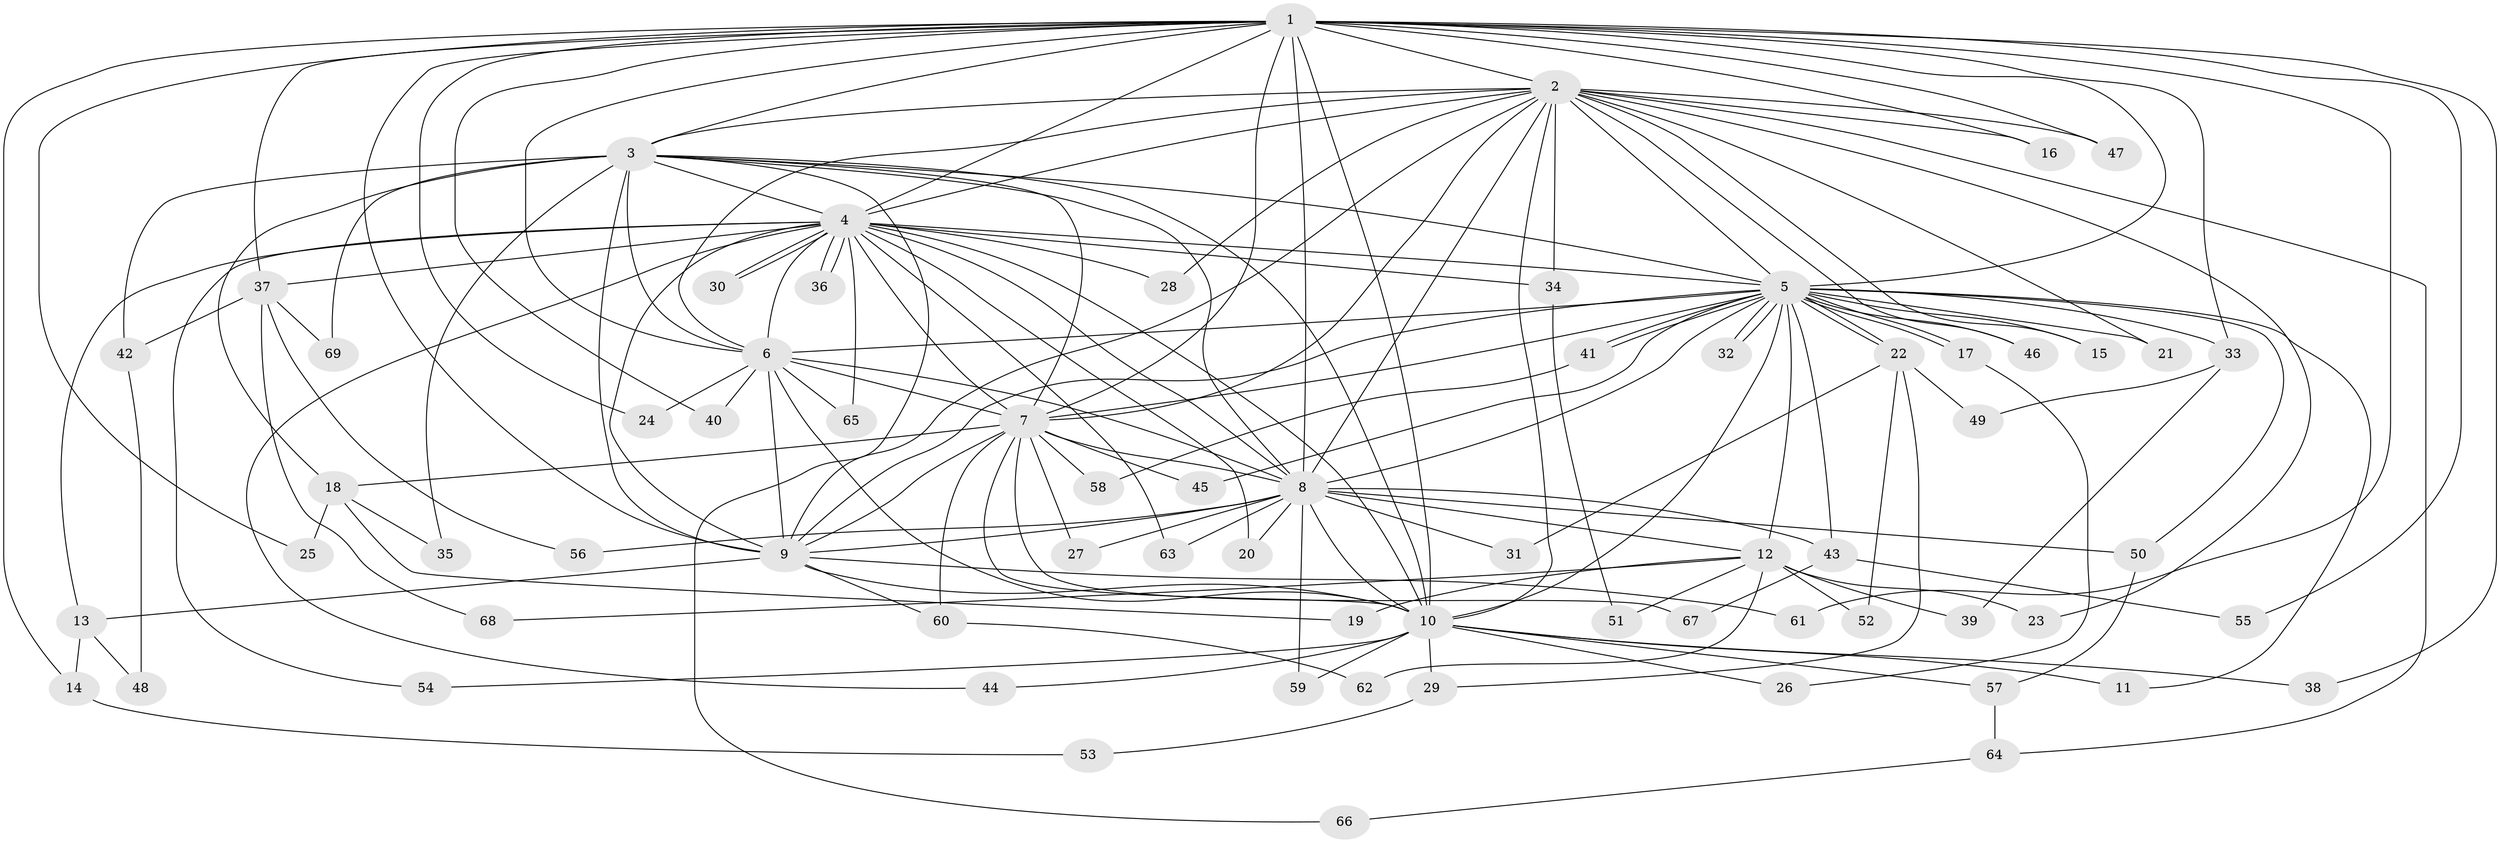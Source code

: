 // Generated by graph-tools (version 1.1) at 2025/34/03/09/25 02:34:48]
// undirected, 69 vertices, 163 edges
graph export_dot {
graph [start="1"]
  node [color=gray90,style=filled];
  1;
  2;
  3;
  4;
  5;
  6;
  7;
  8;
  9;
  10;
  11;
  12;
  13;
  14;
  15;
  16;
  17;
  18;
  19;
  20;
  21;
  22;
  23;
  24;
  25;
  26;
  27;
  28;
  29;
  30;
  31;
  32;
  33;
  34;
  35;
  36;
  37;
  38;
  39;
  40;
  41;
  42;
  43;
  44;
  45;
  46;
  47;
  48;
  49;
  50;
  51;
  52;
  53;
  54;
  55;
  56;
  57;
  58;
  59;
  60;
  61;
  62;
  63;
  64;
  65;
  66;
  67;
  68;
  69;
  1 -- 2;
  1 -- 3;
  1 -- 4;
  1 -- 5;
  1 -- 6;
  1 -- 7;
  1 -- 8;
  1 -- 9;
  1 -- 10;
  1 -- 14;
  1 -- 16;
  1 -- 24;
  1 -- 25;
  1 -- 33;
  1 -- 37;
  1 -- 38;
  1 -- 40;
  1 -- 47;
  1 -- 55;
  1 -- 61;
  2 -- 3;
  2 -- 4;
  2 -- 5;
  2 -- 6;
  2 -- 7;
  2 -- 8;
  2 -- 9;
  2 -- 10;
  2 -- 15;
  2 -- 16;
  2 -- 21;
  2 -- 23;
  2 -- 28;
  2 -- 34;
  2 -- 46;
  2 -- 47;
  2 -- 64;
  3 -- 4;
  3 -- 5;
  3 -- 6;
  3 -- 7;
  3 -- 8;
  3 -- 9;
  3 -- 10;
  3 -- 18;
  3 -- 35;
  3 -- 42;
  3 -- 66;
  3 -- 69;
  4 -- 5;
  4 -- 6;
  4 -- 7;
  4 -- 8;
  4 -- 9;
  4 -- 10;
  4 -- 13;
  4 -- 20;
  4 -- 28;
  4 -- 30;
  4 -- 30;
  4 -- 34;
  4 -- 36;
  4 -- 36;
  4 -- 37;
  4 -- 44;
  4 -- 54;
  4 -- 63;
  4 -- 65;
  5 -- 6;
  5 -- 7;
  5 -- 8;
  5 -- 9;
  5 -- 10;
  5 -- 11;
  5 -- 12;
  5 -- 15;
  5 -- 17;
  5 -- 17;
  5 -- 21;
  5 -- 22;
  5 -- 22;
  5 -- 32;
  5 -- 32;
  5 -- 33;
  5 -- 41;
  5 -- 41;
  5 -- 43;
  5 -- 45;
  5 -- 46;
  5 -- 50;
  6 -- 7;
  6 -- 8;
  6 -- 9;
  6 -- 10;
  6 -- 24;
  6 -- 40;
  6 -- 65;
  7 -- 8;
  7 -- 9;
  7 -- 10;
  7 -- 18;
  7 -- 27;
  7 -- 45;
  7 -- 58;
  7 -- 60;
  7 -- 67;
  8 -- 9;
  8 -- 10;
  8 -- 12;
  8 -- 20;
  8 -- 27;
  8 -- 31;
  8 -- 43;
  8 -- 50;
  8 -- 56;
  8 -- 59;
  8 -- 63;
  9 -- 10;
  9 -- 13;
  9 -- 60;
  9 -- 61;
  10 -- 11;
  10 -- 26;
  10 -- 29;
  10 -- 38;
  10 -- 44;
  10 -- 54;
  10 -- 57;
  10 -- 59;
  12 -- 19;
  12 -- 23;
  12 -- 39;
  12 -- 51;
  12 -- 52;
  12 -- 62;
  12 -- 68;
  13 -- 14;
  13 -- 48;
  14 -- 53;
  17 -- 26;
  18 -- 19;
  18 -- 25;
  18 -- 35;
  22 -- 29;
  22 -- 31;
  22 -- 49;
  22 -- 52;
  29 -- 53;
  33 -- 39;
  33 -- 49;
  34 -- 51;
  37 -- 42;
  37 -- 56;
  37 -- 68;
  37 -- 69;
  41 -- 58;
  42 -- 48;
  43 -- 55;
  43 -- 67;
  50 -- 57;
  57 -- 64;
  60 -- 62;
  64 -- 66;
}
